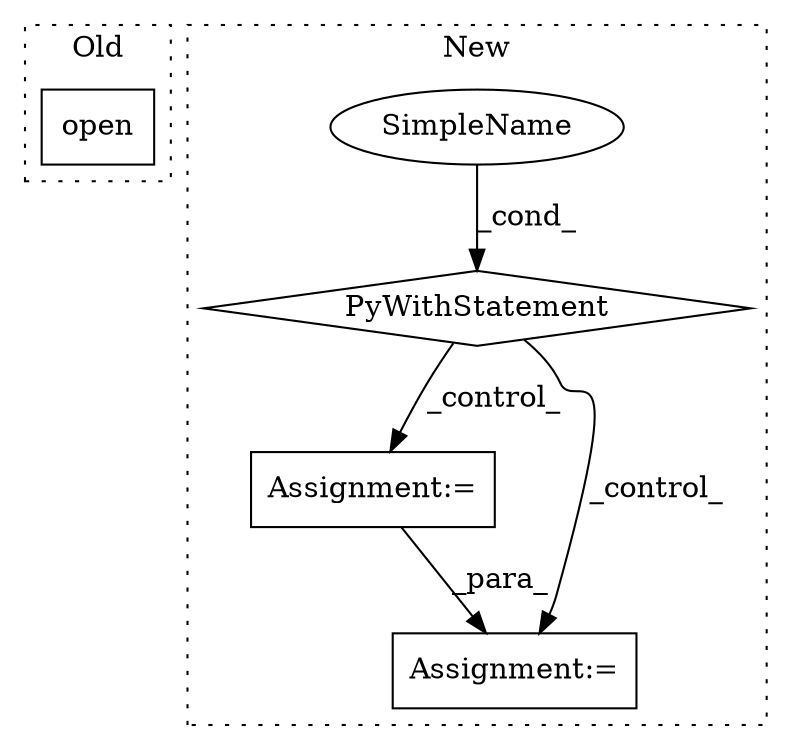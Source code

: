 digraph G {
subgraph cluster0 {
1 [label="open" a="32" s="142,168" l="5,1" shape="box"];
label = "Old";
style="dotted";
}
subgraph cluster1 {
2 [label="PyWithStatement" a="104" s="222,267" l="10,2" shape="diamond"];
3 [label="SimpleName" a="42" s="" l="" shape="ellipse"];
4 [label="Assignment:=" a="7" s="303" l="1" shape="box"];
5 [label="Assignment:=" a="7" s="323" l="1" shape="box"];
label = "New";
style="dotted";
}
2 -> 5 [label="_control_"];
2 -> 4 [label="_control_"];
3 -> 2 [label="_cond_"];
4 -> 5 [label="_para_"];
}